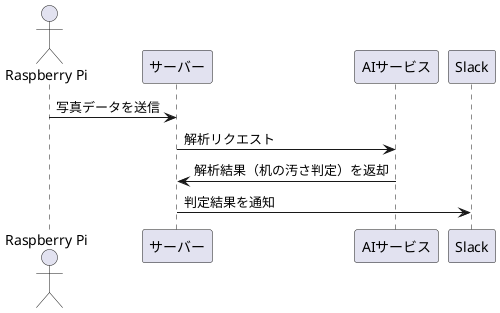 @startuml
actor "Raspberry Pi" as Raspi
participant "サーバー" as Server
participant "AIサービス" as AIService
participant "Slack" as Slack

Raspi -> Server : 写真データを送信
Server -> AIService : 解析リクエスト
AIService -> Server : 解析結果（机の汚さ判定）を返却
Server -> Slack : 判定結果を通知
@enduml